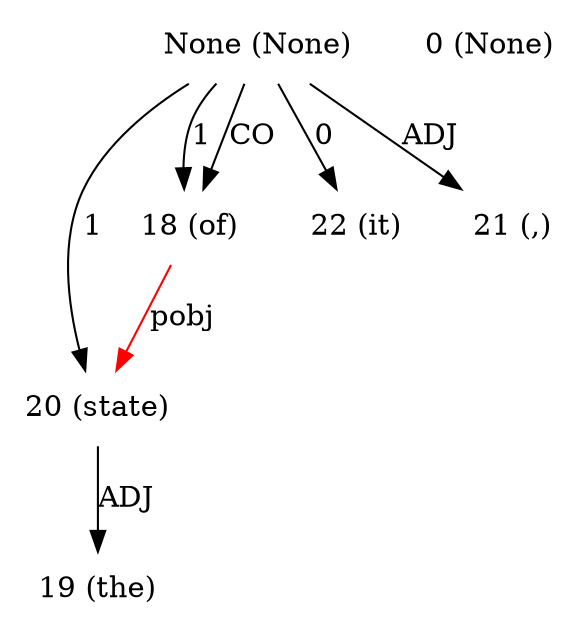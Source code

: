 digraph G{
edge [dir=forward]
node [shape=plaintext]

None [label="None (None)"]
None -> 20 [label="1"]
None [label="None (None)"]
None -> 18 [label="1"]
None [label="None (None)"]
None -> 18 [label="CO"]
None [label="None (None)"]
None -> 22 [label="0"]
None -> 21 [label="ADJ"]
0 [label="0 (None)"]
18 [label="18 (of)"]
19 [label="19 (the)"]
20 [label="20 (state)"]
18 -> 20 [label="pobj", color="red"]
20 -> 19 [label="ADJ"]
21 [label="21 (,)"]
22 [label="22 (it)"]
}
